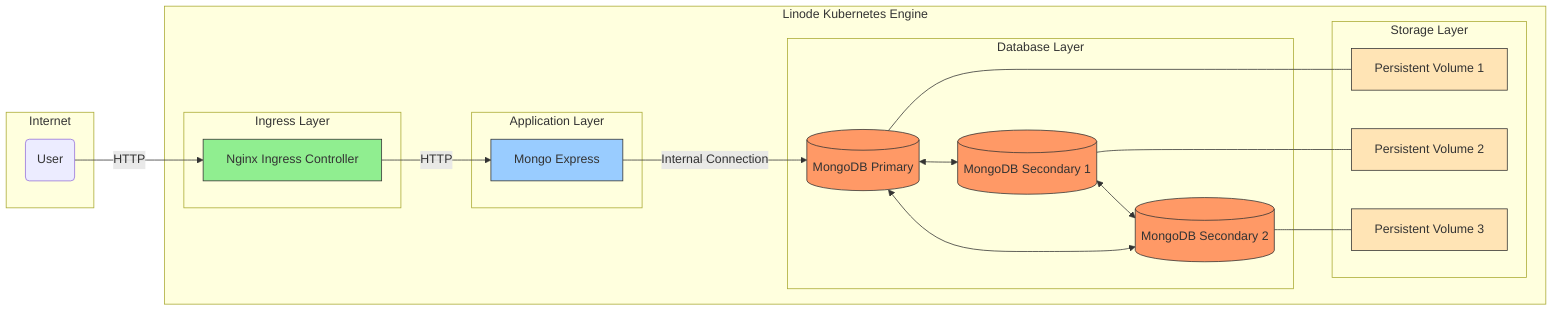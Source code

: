 graph LR
    subgraph Internet
        User(User)
    end

    subgraph "Linode Kubernetes Engine"
        subgraph "Ingress Layer"
            NI[Nginx Ingress Controller]
        end

        subgraph "Application Layer"
            ME[Mongo Express]
        end

        subgraph "Database Layer"
            MDB1[(MongoDB Primary)]
            MDB2[(MongoDB Secondary 1)]
            MDB3[(MongoDB Secondary 2)]
        end

        subgraph "Storage Layer"
            PV1[Persistent Volume 1]
            PV2[Persistent Volume 2]
            PV3[Persistent Volume 3]
        end
    end

    User -->|HTTP| NI
    NI -->|HTTP| ME
    ME -->|Internal Connection| MDB1
    MDB1 <--> MDB2
    MDB1 <--> MDB3
    MDB2 <--> MDB3
    MDB1 --- PV1
    MDB2 --- PV2
    MDB3 --- PV3

    style MDB1 fill:#f96,stroke:#333
    style MDB2 fill:#f96,stroke:#333
    style MDB3 fill:#f96,stroke:#333
    style ME fill:#9cf,stroke:#333
    style NI fill:#90EE90,stroke:#333
    style PV1 fill:#FFE4B5,stroke:#333
    style PV2 fill:#FFE4B5,stroke:#333
    style PV3 fill:#FFE4B5,stroke:#333